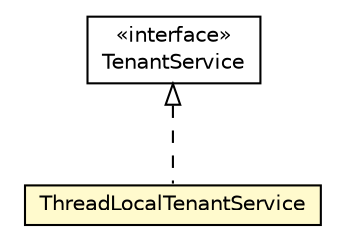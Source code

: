 #!/usr/local/bin/dot
#
# Class diagram 
# Generated by UMLGraph version R5_6_6-8-g8d7759 (http://www.umlgraph.org/)
#

digraph G {
	edge [fontname="Helvetica",fontsize=10,labelfontname="Helvetica",labelfontsize=10];
	node [fontname="Helvetica",fontsize=10,shape=plaintext];
	nodesep=0.25;
	ranksep=0.5;
	// org.dayatang.datasource4saas.TenantService
	c94363 [label=<<table title="org.dayatang.datasource4saas.TenantService" border="0" cellborder="1" cellspacing="0" cellpadding="2" port="p" href="../TenantService.html">
		<tr><td><table border="0" cellspacing="0" cellpadding="1">
<tr><td align="center" balign="center"> &#171;interface&#187; </td></tr>
<tr><td align="center" balign="center"> TenantService </td></tr>
		</table></td></tr>
		</table>>, URL="../TenantService.html", fontname="Helvetica", fontcolor="black", fontsize=10.0];
	// org.dayatang.datasource4saas.tenantservice.ThreadLocalTenantService
	c94380 [label=<<table title="org.dayatang.datasource4saas.tenantservice.ThreadLocalTenantService" border="0" cellborder="1" cellspacing="0" cellpadding="2" port="p" bgcolor="lemonChiffon" href="./ThreadLocalTenantService.html">
		<tr><td><table border="0" cellspacing="0" cellpadding="1">
<tr><td align="center" balign="center"> ThreadLocalTenantService </td></tr>
		</table></td></tr>
		</table>>, URL="./ThreadLocalTenantService.html", fontname="Helvetica", fontcolor="black", fontsize=10.0];
	//org.dayatang.datasource4saas.tenantservice.ThreadLocalTenantService implements org.dayatang.datasource4saas.TenantService
	c94363:p -> c94380:p [dir=back,arrowtail=empty,style=dashed];
}

